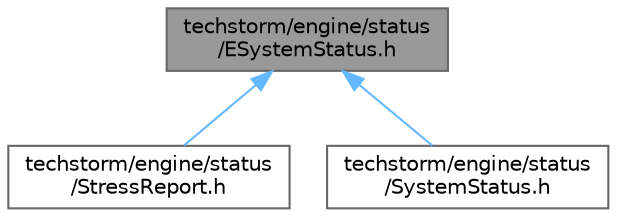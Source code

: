 digraph "techstorm/engine/status/ESystemStatus.h"
{
 // LATEX_PDF_SIZE
  bgcolor="transparent";
  edge [fontname=Helvetica,fontsize=10,labelfontname=Helvetica,labelfontsize=10];
  node [fontname=Helvetica,fontsize=10,shape=box,height=0.2,width=0.4];
  Node1 [id="Node000001",label="techstorm/engine/status\l/ESystemStatus.h",height=0.2,width=0.4,color="gray40", fillcolor="grey60", style="filled", fontcolor="black",tooltip=" "];
  Node1 -> Node2 [id="edge1_Node000001_Node000002",dir="back",color="steelblue1",style="solid",tooltip=" "];
  Node2 [id="Node000002",label="techstorm/engine/status\l/StressReport.h",height=0.2,width=0.4,color="grey40", fillcolor="white", style="filled",URL="$engine_2status_2_stress_report_8h.html",tooltip=" "];
  Node1 -> Node3 [id="edge2_Node000001_Node000003",dir="back",color="steelblue1",style="solid",tooltip=" "];
  Node3 [id="Node000003",label="techstorm/engine/status\l/SystemStatus.h",height=0.2,width=0.4,color="grey40", fillcolor="white", style="filled",URL="$engine_2status_2_system_status_8h.html",tooltip=" "];
}
